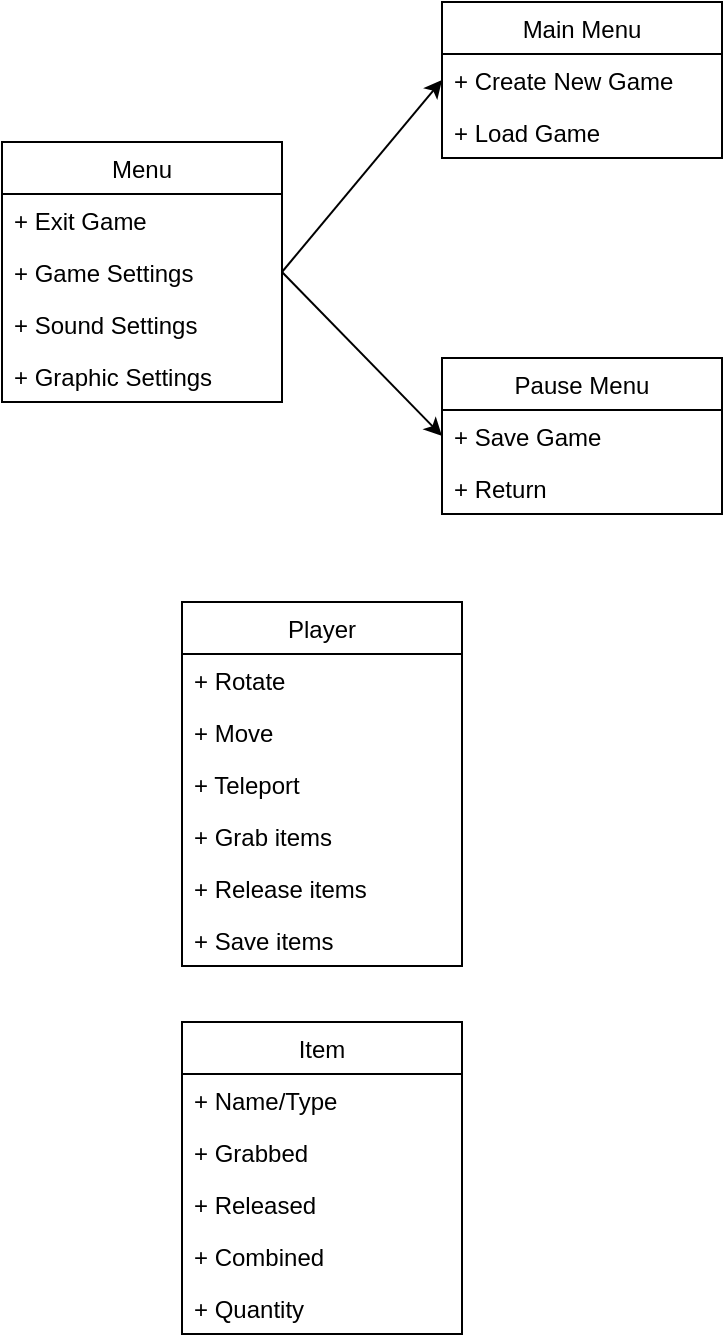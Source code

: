 <mxfile version="16.6.4" type="github">
  <diagram name="Page-1" id="2ca16b54-16f6-2749-3443-fa8db7711227">
    <mxGraphModel dx="1422" dy="762" grid="1" gridSize="10" guides="1" tooltips="1" connect="1" arrows="1" fold="1" page="1" pageScale="1" pageWidth="1100" pageHeight="850" background="none" math="0" shadow="0">
      <root>
        <mxCell id="0" />
        <mxCell id="1" parent="0" />
        <mxCell id="WUqpfxYulVu-Kp7bYBuK-1" value="Menu" style="swimlane;fontStyle=0;childLayout=stackLayout;horizontal=1;startSize=26;fillColor=none;horizontalStack=0;resizeParent=1;resizeParentMax=0;resizeLast=0;collapsible=1;marginBottom=0;" vertex="1" parent="1">
          <mxGeometry x="170" y="180" width="140" height="130" as="geometry" />
        </mxCell>
        <mxCell id="WUqpfxYulVu-Kp7bYBuK-2" value="+ Exit Game" style="text;strokeColor=none;fillColor=none;align=left;verticalAlign=top;spacingLeft=4;spacingRight=4;overflow=hidden;rotatable=0;points=[[0,0.5],[1,0.5]];portConstraint=eastwest;" vertex="1" parent="WUqpfxYulVu-Kp7bYBuK-1">
          <mxGeometry y="26" width="140" height="26" as="geometry" />
        </mxCell>
        <mxCell id="WUqpfxYulVu-Kp7bYBuK-3" value="+ Game Settings" style="text;strokeColor=none;fillColor=none;align=left;verticalAlign=top;spacingLeft=4;spacingRight=4;overflow=hidden;rotatable=0;points=[[0,0.5],[1,0.5]];portConstraint=eastwest;" vertex="1" parent="WUqpfxYulVu-Kp7bYBuK-1">
          <mxGeometry y="52" width="140" height="26" as="geometry" />
        </mxCell>
        <mxCell id="WUqpfxYulVu-Kp7bYBuK-14" value="+ Sound Settings" style="text;strokeColor=none;fillColor=none;align=left;verticalAlign=top;spacingLeft=4;spacingRight=4;overflow=hidden;rotatable=0;points=[[0,0.5],[1,0.5]];portConstraint=eastwest;" vertex="1" parent="WUqpfxYulVu-Kp7bYBuK-1">
          <mxGeometry y="78" width="140" height="26" as="geometry" />
        </mxCell>
        <mxCell id="WUqpfxYulVu-Kp7bYBuK-15" value="+ Graphic Settings" style="text;strokeColor=none;fillColor=none;align=left;verticalAlign=top;spacingLeft=4;spacingRight=4;overflow=hidden;rotatable=0;points=[[0,0.5],[1,0.5]];portConstraint=eastwest;" vertex="1" parent="WUqpfxYulVu-Kp7bYBuK-1">
          <mxGeometry y="104" width="140" height="26" as="geometry" />
        </mxCell>
        <mxCell id="WUqpfxYulVu-Kp7bYBuK-5" value="Pause Menu" style="swimlane;fontStyle=0;childLayout=stackLayout;horizontal=1;startSize=26;fillColor=none;horizontalStack=0;resizeParent=1;resizeParentMax=0;resizeLast=0;collapsible=1;marginBottom=0;" vertex="1" parent="1">
          <mxGeometry x="390" y="288" width="140" height="78" as="geometry" />
        </mxCell>
        <mxCell id="WUqpfxYulVu-Kp7bYBuK-6" value="+ Save Game" style="text;strokeColor=none;fillColor=none;align=left;verticalAlign=top;spacingLeft=4;spacingRight=4;overflow=hidden;rotatable=0;points=[[0,0.5],[1,0.5]];portConstraint=eastwest;" vertex="1" parent="WUqpfxYulVu-Kp7bYBuK-5">
          <mxGeometry y="26" width="140" height="26" as="geometry" />
        </mxCell>
        <mxCell id="WUqpfxYulVu-Kp7bYBuK-7" value="+ Return" style="text;strokeColor=none;fillColor=none;align=left;verticalAlign=top;spacingLeft=4;spacingRight=4;overflow=hidden;rotatable=0;points=[[0,0.5],[1,0.5]];portConstraint=eastwest;" vertex="1" parent="WUqpfxYulVu-Kp7bYBuK-5">
          <mxGeometry y="52" width="140" height="26" as="geometry" />
        </mxCell>
        <mxCell id="WUqpfxYulVu-Kp7bYBuK-11" value="Main Menu" style="swimlane;fontStyle=0;childLayout=stackLayout;horizontal=1;startSize=26;fillColor=none;horizontalStack=0;resizeParent=1;resizeParentMax=0;resizeLast=0;collapsible=1;marginBottom=0;" vertex="1" parent="1">
          <mxGeometry x="390" y="110" width="140" height="78" as="geometry" />
        </mxCell>
        <mxCell id="WUqpfxYulVu-Kp7bYBuK-12" value="+ Create New Game" style="text;strokeColor=none;fillColor=none;align=left;verticalAlign=top;spacingLeft=4;spacingRight=4;overflow=hidden;rotatable=0;points=[[0,0.5],[1,0.5]];portConstraint=eastwest;" vertex="1" parent="WUqpfxYulVu-Kp7bYBuK-11">
          <mxGeometry y="26" width="140" height="26" as="geometry" />
        </mxCell>
        <mxCell id="WUqpfxYulVu-Kp7bYBuK-13" value="+ Load Game" style="text;strokeColor=none;fillColor=none;align=left;verticalAlign=top;spacingLeft=4;spacingRight=4;overflow=hidden;rotatable=0;points=[[0,0.5],[1,0.5]];portConstraint=eastwest;" vertex="1" parent="WUqpfxYulVu-Kp7bYBuK-11">
          <mxGeometry y="52" width="140" height="26" as="geometry" />
        </mxCell>
        <mxCell id="WUqpfxYulVu-Kp7bYBuK-16" value="" style="endArrow=classic;html=1;rounded=0;exitX=1;exitY=0.5;exitDx=0;exitDy=0;entryX=0;entryY=0.5;entryDx=0;entryDy=0;" edge="1" parent="1" source="WUqpfxYulVu-Kp7bYBuK-3" target="WUqpfxYulVu-Kp7bYBuK-12">
          <mxGeometry width="50" height="50" relative="1" as="geometry">
            <mxPoint x="250" y="170" as="sourcePoint" />
            <mxPoint x="300" y="120" as="targetPoint" />
          </mxGeometry>
        </mxCell>
        <mxCell id="WUqpfxYulVu-Kp7bYBuK-17" value="" style="endArrow=classic;html=1;rounded=0;exitX=1;exitY=0.5;exitDx=0;exitDy=0;entryX=0;entryY=0.5;entryDx=0;entryDy=0;" edge="1" parent="1" source="WUqpfxYulVu-Kp7bYBuK-3" target="WUqpfxYulVu-Kp7bYBuK-6">
          <mxGeometry width="50" height="50" relative="1" as="geometry">
            <mxPoint x="320" y="255" as="sourcePoint" />
            <mxPoint x="400" y="159" as="targetPoint" />
          </mxGeometry>
        </mxCell>
        <mxCell id="WUqpfxYulVu-Kp7bYBuK-18" value="Player" style="swimlane;fontStyle=0;childLayout=stackLayout;horizontal=1;startSize=26;fillColor=none;horizontalStack=0;resizeParent=1;resizeParentMax=0;resizeLast=0;collapsible=1;marginBottom=0;" vertex="1" parent="1">
          <mxGeometry x="260" y="410" width="140" height="182" as="geometry" />
        </mxCell>
        <mxCell id="WUqpfxYulVu-Kp7bYBuK-19" value="+ Rotate" style="text;strokeColor=none;fillColor=none;align=left;verticalAlign=top;spacingLeft=4;spacingRight=4;overflow=hidden;rotatable=0;points=[[0,0.5],[1,0.5]];portConstraint=eastwest;" vertex="1" parent="WUqpfxYulVu-Kp7bYBuK-18">
          <mxGeometry y="26" width="140" height="26" as="geometry" />
        </mxCell>
        <mxCell id="WUqpfxYulVu-Kp7bYBuK-20" value="+ Move" style="text;strokeColor=none;fillColor=none;align=left;verticalAlign=top;spacingLeft=4;spacingRight=4;overflow=hidden;rotatable=0;points=[[0,0.5],[1,0.5]];portConstraint=eastwest;" vertex="1" parent="WUqpfxYulVu-Kp7bYBuK-18">
          <mxGeometry y="52" width="140" height="26" as="geometry" />
        </mxCell>
        <mxCell id="WUqpfxYulVu-Kp7bYBuK-21" value="+ Teleport" style="text;strokeColor=none;fillColor=none;align=left;verticalAlign=top;spacingLeft=4;spacingRight=4;overflow=hidden;rotatable=0;points=[[0,0.5],[1,0.5]];portConstraint=eastwest;" vertex="1" parent="WUqpfxYulVu-Kp7bYBuK-18">
          <mxGeometry y="78" width="140" height="26" as="geometry" />
        </mxCell>
        <mxCell id="WUqpfxYulVu-Kp7bYBuK-22" value="+ Grab items" style="text;strokeColor=none;fillColor=none;align=left;verticalAlign=top;spacingLeft=4;spacingRight=4;overflow=hidden;rotatable=0;points=[[0,0.5],[1,0.5]];portConstraint=eastwest;" vertex="1" parent="WUqpfxYulVu-Kp7bYBuK-18">
          <mxGeometry y="104" width="140" height="26" as="geometry" />
        </mxCell>
        <mxCell id="WUqpfxYulVu-Kp7bYBuK-23" value="+ Release items" style="text;strokeColor=none;fillColor=none;align=left;verticalAlign=top;spacingLeft=4;spacingRight=4;overflow=hidden;rotatable=0;points=[[0,0.5],[1,0.5]];portConstraint=eastwest;" vertex="1" parent="WUqpfxYulVu-Kp7bYBuK-18">
          <mxGeometry y="130" width="140" height="26" as="geometry" />
        </mxCell>
        <mxCell id="WUqpfxYulVu-Kp7bYBuK-24" value="+ Save items" style="text;strokeColor=none;fillColor=none;align=left;verticalAlign=top;spacingLeft=4;spacingRight=4;overflow=hidden;rotatable=0;points=[[0,0.5],[1,0.5]];portConstraint=eastwest;" vertex="1" parent="WUqpfxYulVu-Kp7bYBuK-18">
          <mxGeometry y="156" width="140" height="26" as="geometry" />
        </mxCell>
        <mxCell id="WUqpfxYulVu-Kp7bYBuK-25" value="Item" style="swimlane;fontStyle=0;childLayout=stackLayout;horizontal=1;startSize=26;fillColor=none;horizontalStack=0;resizeParent=1;resizeParentMax=0;resizeLast=0;collapsible=1;marginBottom=0;" vertex="1" parent="1">
          <mxGeometry x="260" y="620" width="140" height="156" as="geometry" />
        </mxCell>
        <mxCell id="WUqpfxYulVu-Kp7bYBuK-30" value="+ Name/Type" style="text;strokeColor=none;fillColor=none;align=left;verticalAlign=top;spacingLeft=4;spacingRight=4;overflow=hidden;rotatable=0;points=[[0,0.5],[1,0.5]];portConstraint=eastwest;" vertex="1" parent="WUqpfxYulVu-Kp7bYBuK-25">
          <mxGeometry y="26" width="140" height="26" as="geometry" />
        </mxCell>
        <mxCell id="WUqpfxYulVu-Kp7bYBuK-26" value="+ Grabbed" style="text;strokeColor=none;fillColor=none;align=left;verticalAlign=top;spacingLeft=4;spacingRight=4;overflow=hidden;rotatable=0;points=[[0,0.5],[1,0.5]];portConstraint=eastwest;" vertex="1" parent="WUqpfxYulVu-Kp7bYBuK-25">
          <mxGeometry y="52" width="140" height="26" as="geometry" />
        </mxCell>
        <mxCell id="WUqpfxYulVu-Kp7bYBuK-27" value="+ Released" style="text;strokeColor=none;fillColor=none;align=left;verticalAlign=top;spacingLeft=4;spacingRight=4;overflow=hidden;rotatable=0;points=[[0,0.5],[1,0.5]];portConstraint=eastwest;" vertex="1" parent="WUqpfxYulVu-Kp7bYBuK-25">
          <mxGeometry y="78" width="140" height="26" as="geometry" />
        </mxCell>
        <mxCell id="WUqpfxYulVu-Kp7bYBuK-28" value="+ Combined" style="text;strokeColor=none;fillColor=none;align=left;verticalAlign=top;spacingLeft=4;spacingRight=4;overflow=hidden;rotatable=0;points=[[0,0.5],[1,0.5]];portConstraint=eastwest;" vertex="1" parent="WUqpfxYulVu-Kp7bYBuK-25">
          <mxGeometry y="104" width="140" height="26" as="geometry" />
        </mxCell>
        <mxCell id="WUqpfxYulVu-Kp7bYBuK-29" value="+ Quantity" style="text;strokeColor=none;fillColor=none;align=left;verticalAlign=top;spacingLeft=4;spacingRight=4;overflow=hidden;rotatable=0;points=[[0,0.5],[1,0.5]];portConstraint=eastwest;" vertex="1" parent="WUqpfxYulVu-Kp7bYBuK-25">
          <mxGeometry y="130" width="140" height="26" as="geometry" />
        </mxCell>
      </root>
    </mxGraphModel>
  </diagram>
</mxfile>

